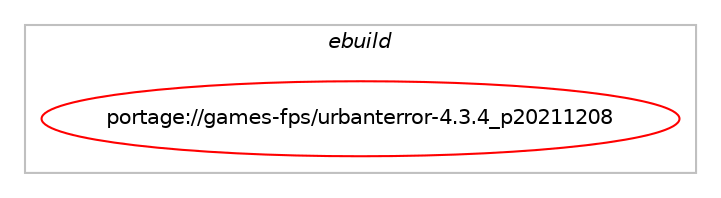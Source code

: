 digraph prolog {

# *************
# Graph options
# *************

newrank=true;
concentrate=true;
compound=true;
graph [rankdir=LR,fontname=Helvetica,fontsize=10,ranksep=1.5];#, ranksep=2.5, nodesep=0.2];
edge  [arrowhead=vee];
node  [fontname=Helvetica,fontsize=10];

# **********
# The ebuild
# **********

subgraph cluster_leftcol {
color=gray;
label=<<i>ebuild</i>>;
id [label="portage://games-fps/urbanterror-4.3.4_p20211208", color=red, width=4, href="../games-fps/urbanterror-4.3.4_p20211208.svg"];
}

# ****************
# The dependencies
# ****************

subgraph cluster_midcol {
color=gray;
label=<<i>dependencies</i>>;
subgraph cluster_compile {
fillcolor="#eeeeee";
style=filled;
label=<<i>compile</i>>;
# *** BEGIN UNKNOWN DEPENDENCY TYPE (TODO) ***
# id -> equal(use_conditional_group(positive,client,portage://games-fps/urbanterror-4.3.4_p20211208,[package_dependency(portage://games-fps/urbanterror-4.3.4_p20211208,install,no,media-libs,libsdl2,none,[,,],[],[use(enable(X),none),use(enable(sound),none),use(enable(joystick),none),use(enable(opengl),none),use(enable(video),none)]),use_conditional_group(positive,mumble,portage://games-fps/urbanterror-4.3.4_p20211208,[package_dependency(portage://games-fps/urbanterror-4.3.4_p20211208,install,no,net-voip,mumble,none,[,,],any_same_slot,[])]),use_conditional_group(positive,openal,portage://games-fps/urbanterror-4.3.4_p20211208,[package_dependency(portage://games-fps/urbanterror-4.3.4_p20211208,install,no,media-libs,openal,none,[,,],any_same_slot,[])]),use_conditional_group(positive,opus,portage://games-fps/urbanterror-4.3.4_p20211208,[package_dependency(portage://games-fps/urbanterror-4.3.4_p20211208,install,no,media-libs,opusfile,none,[,,],[],[])]),use_conditional_group(positive,vorbis,portage://games-fps/urbanterror-4.3.4_p20211208,[package_dependency(portage://games-fps/urbanterror-4.3.4_p20211208,install,no,media-libs,libvorbis,none,[,,],[],[])])]))
# *** END UNKNOWN DEPENDENCY TYPE (TODO) ***

# *** BEGIN UNKNOWN DEPENDENCY TYPE (TODO) ***
# id -> equal(use_conditional_group(positive,curl,portage://games-fps/urbanterror-4.3.4_p20211208,[package_dependency(portage://games-fps/urbanterror-4.3.4_p20211208,install,no,net-misc,curl,none,[,,],[],[])]))
# *** END UNKNOWN DEPENDENCY TYPE (TODO) ***

# *** BEGIN UNKNOWN DEPENDENCY TYPE (TODO) ***
# id -> equal(package_dependency(portage://games-fps/urbanterror-4.3.4_p20211208,install,no,games-fps,urbanterror-data,tilde,[4.3.4,,,4.3.4],[],[]))
# *** END UNKNOWN DEPENDENCY TYPE (TODO) ***

# *** BEGIN UNKNOWN DEPENDENCY TYPE (TODO) ***
# id -> equal(package_dependency(portage://games-fps/urbanterror-4.3.4_p20211208,install,no,sys-libs,zlib,none,[,,],any_same_slot,[use(enable(minizip),none)]))
# *** END UNKNOWN DEPENDENCY TYPE (TODO) ***

# *** BEGIN UNKNOWN DEPENDENCY TYPE (TODO) ***
# id -> equal(package_dependency(portage://games-fps/urbanterror-4.3.4_p20211208,install,no,virtual,jpeg,none,[,,],[slot(0)],[]))
# *** END UNKNOWN DEPENDENCY TYPE (TODO) ***

# *** BEGIN UNKNOWN DEPENDENCY TYPE (TODO) ***
# id -> equal(package_dependency(portage://games-fps/urbanterror-4.3.4_p20211208,install,no,x11-libs,libX11,none,[,,],[],[]))
# *** END UNKNOWN DEPENDENCY TYPE (TODO) ***

# *** BEGIN UNKNOWN DEPENDENCY TYPE (TODO) ***
# id -> equal(package_dependency(portage://games-fps/urbanterror-4.3.4_p20211208,install,no,x11-libs,libXxf86vm,none,[,,],[],[]))
# *** END UNKNOWN DEPENDENCY TYPE (TODO) ***

}
subgraph cluster_compileandrun {
fillcolor="#eeeeee";
style=filled;
label=<<i>compile and run</i>>;
}
subgraph cluster_run {
fillcolor="#eeeeee";
style=filled;
label=<<i>run</i>>;
# *** BEGIN UNKNOWN DEPENDENCY TYPE (TODO) ***
# id -> equal(use_conditional_group(positive,client,portage://games-fps/urbanterror-4.3.4_p20211208,[package_dependency(portage://games-fps/urbanterror-4.3.4_p20211208,run,no,media-libs,libsdl2,none,[,,],[],[use(enable(X),none),use(enable(sound),none),use(enable(joystick),none),use(enable(opengl),none),use(enable(video),none)]),use_conditional_group(positive,mumble,portage://games-fps/urbanterror-4.3.4_p20211208,[package_dependency(portage://games-fps/urbanterror-4.3.4_p20211208,run,no,net-voip,mumble,none,[,,],any_same_slot,[])]),use_conditional_group(positive,openal,portage://games-fps/urbanterror-4.3.4_p20211208,[package_dependency(portage://games-fps/urbanterror-4.3.4_p20211208,run,no,media-libs,openal,none,[,,],any_same_slot,[])]),use_conditional_group(positive,opus,portage://games-fps/urbanterror-4.3.4_p20211208,[package_dependency(portage://games-fps/urbanterror-4.3.4_p20211208,run,no,media-libs,opusfile,none,[,,],[],[])]),use_conditional_group(positive,vorbis,portage://games-fps/urbanterror-4.3.4_p20211208,[package_dependency(portage://games-fps/urbanterror-4.3.4_p20211208,run,no,media-libs,libvorbis,none,[,,],[],[])])]))
# *** END UNKNOWN DEPENDENCY TYPE (TODO) ***

# *** BEGIN UNKNOWN DEPENDENCY TYPE (TODO) ***
# id -> equal(use_conditional_group(positive,curl,portage://games-fps/urbanterror-4.3.4_p20211208,[package_dependency(portage://games-fps/urbanterror-4.3.4_p20211208,run,no,net-misc,curl,none,[,,],[],[])]))
# *** END UNKNOWN DEPENDENCY TYPE (TODO) ***

# *** BEGIN UNKNOWN DEPENDENCY TYPE (TODO) ***
# id -> equal(package_dependency(portage://games-fps/urbanterror-4.3.4_p20211208,run,no,games-fps,urbanterror-data,tilde,[4.3.4,,,4.3.4],[],[]))
# *** END UNKNOWN DEPENDENCY TYPE (TODO) ***

# *** BEGIN UNKNOWN DEPENDENCY TYPE (TODO) ***
# id -> equal(package_dependency(portage://games-fps/urbanterror-4.3.4_p20211208,run,no,sys-libs,zlib,none,[,,],any_same_slot,[use(enable(minizip),none)]))
# *** END UNKNOWN DEPENDENCY TYPE (TODO) ***

# *** BEGIN UNKNOWN DEPENDENCY TYPE (TODO) ***
# id -> equal(package_dependency(portage://games-fps/urbanterror-4.3.4_p20211208,run,no,virtual,jpeg,none,[,,],[slot(0)],[]))
# *** END UNKNOWN DEPENDENCY TYPE (TODO) ***

# *** BEGIN UNKNOWN DEPENDENCY TYPE (TODO) ***
# id -> equal(package_dependency(portage://games-fps/urbanterror-4.3.4_p20211208,run,no,x11-libs,libX11,none,[,,],[],[]))
# *** END UNKNOWN DEPENDENCY TYPE (TODO) ***

# *** BEGIN UNKNOWN DEPENDENCY TYPE (TODO) ***
# id -> equal(package_dependency(portage://games-fps/urbanterror-4.3.4_p20211208,run,no,x11-libs,libXxf86vm,none,[,,],[],[]))
# *** END UNKNOWN DEPENDENCY TYPE (TODO) ***

}
}

# **************
# The candidates
# **************

subgraph cluster_choices {
rank=same;
color=gray;
label=<<i>candidates</i>>;

}

}
